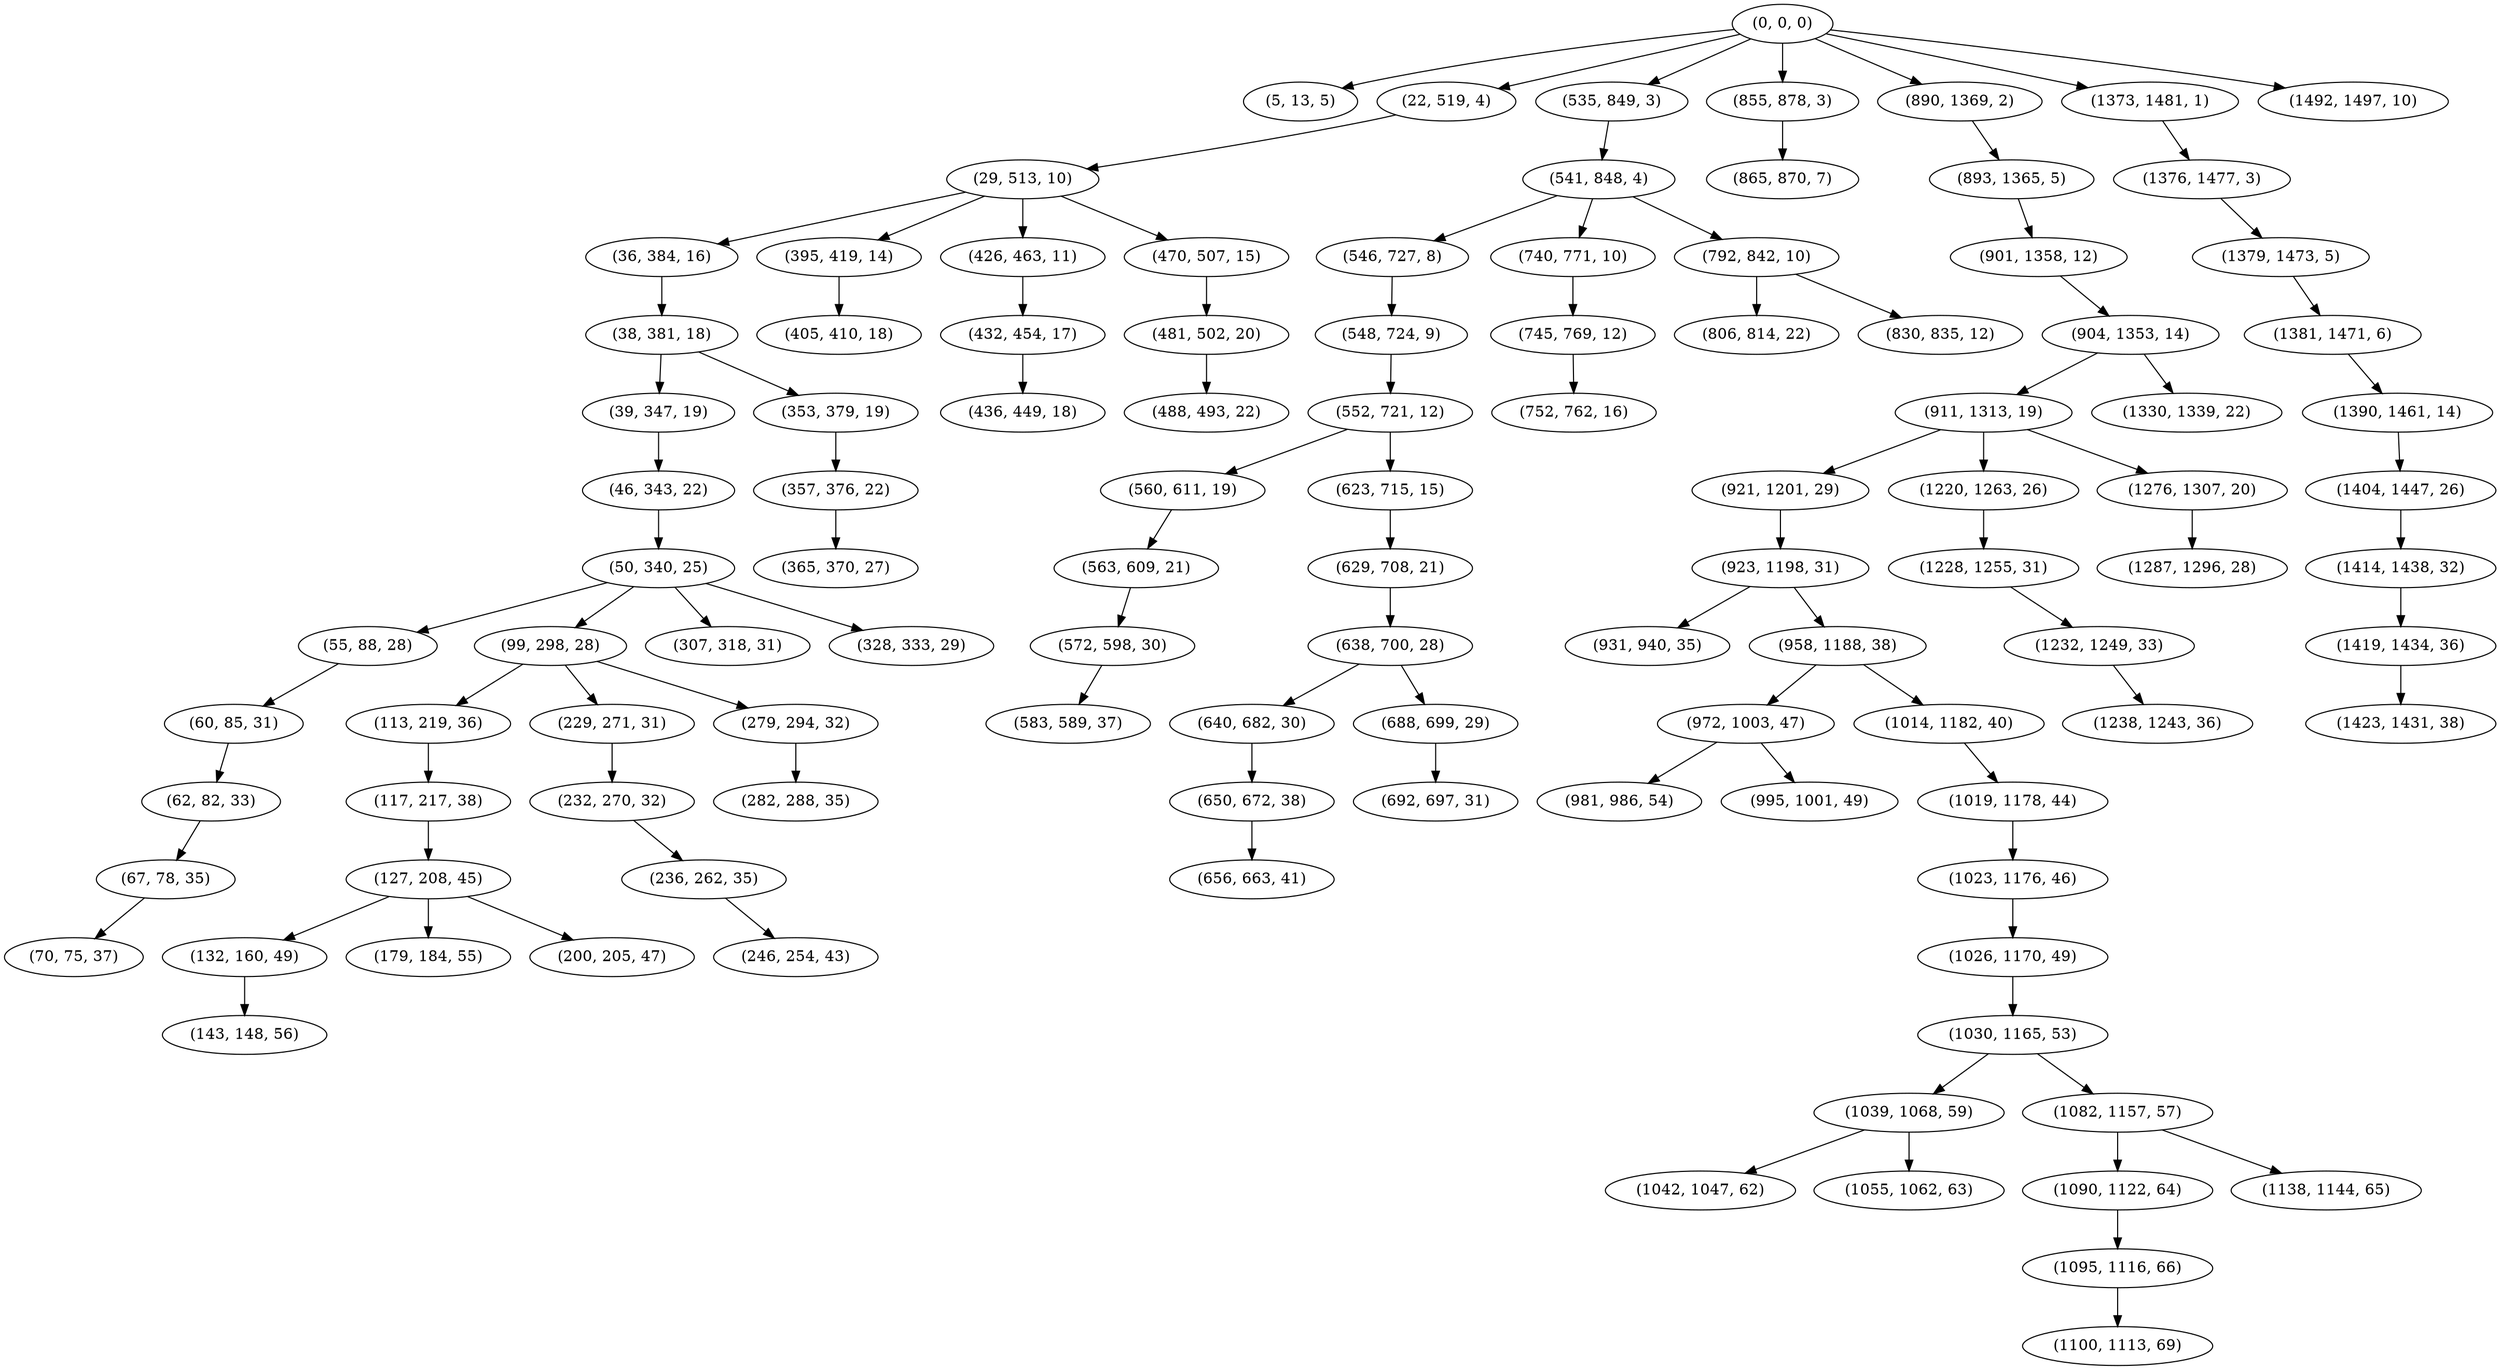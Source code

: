 digraph tree {
    "(0, 0, 0)";
    "(5, 13, 5)";
    "(22, 519, 4)";
    "(29, 513, 10)";
    "(36, 384, 16)";
    "(38, 381, 18)";
    "(39, 347, 19)";
    "(46, 343, 22)";
    "(50, 340, 25)";
    "(55, 88, 28)";
    "(60, 85, 31)";
    "(62, 82, 33)";
    "(67, 78, 35)";
    "(70, 75, 37)";
    "(99, 298, 28)";
    "(113, 219, 36)";
    "(117, 217, 38)";
    "(127, 208, 45)";
    "(132, 160, 49)";
    "(143, 148, 56)";
    "(179, 184, 55)";
    "(200, 205, 47)";
    "(229, 271, 31)";
    "(232, 270, 32)";
    "(236, 262, 35)";
    "(246, 254, 43)";
    "(279, 294, 32)";
    "(282, 288, 35)";
    "(307, 318, 31)";
    "(328, 333, 29)";
    "(353, 379, 19)";
    "(357, 376, 22)";
    "(365, 370, 27)";
    "(395, 419, 14)";
    "(405, 410, 18)";
    "(426, 463, 11)";
    "(432, 454, 17)";
    "(436, 449, 18)";
    "(470, 507, 15)";
    "(481, 502, 20)";
    "(488, 493, 22)";
    "(535, 849, 3)";
    "(541, 848, 4)";
    "(546, 727, 8)";
    "(548, 724, 9)";
    "(552, 721, 12)";
    "(560, 611, 19)";
    "(563, 609, 21)";
    "(572, 598, 30)";
    "(583, 589, 37)";
    "(623, 715, 15)";
    "(629, 708, 21)";
    "(638, 700, 28)";
    "(640, 682, 30)";
    "(650, 672, 38)";
    "(656, 663, 41)";
    "(688, 699, 29)";
    "(692, 697, 31)";
    "(740, 771, 10)";
    "(745, 769, 12)";
    "(752, 762, 16)";
    "(792, 842, 10)";
    "(806, 814, 22)";
    "(830, 835, 12)";
    "(855, 878, 3)";
    "(865, 870, 7)";
    "(890, 1369, 2)";
    "(893, 1365, 5)";
    "(901, 1358, 12)";
    "(904, 1353, 14)";
    "(911, 1313, 19)";
    "(921, 1201, 29)";
    "(923, 1198, 31)";
    "(931, 940, 35)";
    "(958, 1188, 38)";
    "(972, 1003, 47)";
    "(981, 986, 54)";
    "(995, 1001, 49)";
    "(1014, 1182, 40)";
    "(1019, 1178, 44)";
    "(1023, 1176, 46)";
    "(1026, 1170, 49)";
    "(1030, 1165, 53)";
    "(1039, 1068, 59)";
    "(1042, 1047, 62)";
    "(1055, 1062, 63)";
    "(1082, 1157, 57)";
    "(1090, 1122, 64)";
    "(1095, 1116, 66)";
    "(1100, 1113, 69)";
    "(1138, 1144, 65)";
    "(1220, 1263, 26)";
    "(1228, 1255, 31)";
    "(1232, 1249, 33)";
    "(1238, 1243, 36)";
    "(1276, 1307, 20)";
    "(1287, 1296, 28)";
    "(1330, 1339, 22)";
    "(1373, 1481, 1)";
    "(1376, 1477, 3)";
    "(1379, 1473, 5)";
    "(1381, 1471, 6)";
    "(1390, 1461, 14)";
    "(1404, 1447, 26)";
    "(1414, 1438, 32)";
    "(1419, 1434, 36)";
    "(1423, 1431, 38)";
    "(1492, 1497, 10)";
    "(0, 0, 0)" -> "(5, 13, 5)";
    "(0, 0, 0)" -> "(22, 519, 4)";
    "(0, 0, 0)" -> "(535, 849, 3)";
    "(0, 0, 0)" -> "(855, 878, 3)";
    "(0, 0, 0)" -> "(890, 1369, 2)";
    "(0, 0, 0)" -> "(1373, 1481, 1)";
    "(0, 0, 0)" -> "(1492, 1497, 10)";
    "(22, 519, 4)" -> "(29, 513, 10)";
    "(29, 513, 10)" -> "(36, 384, 16)";
    "(29, 513, 10)" -> "(395, 419, 14)";
    "(29, 513, 10)" -> "(426, 463, 11)";
    "(29, 513, 10)" -> "(470, 507, 15)";
    "(36, 384, 16)" -> "(38, 381, 18)";
    "(38, 381, 18)" -> "(39, 347, 19)";
    "(38, 381, 18)" -> "(353, 379, 19)";
    "(39, 347, 19)" -> "(46, 343, 22)";
    "(46, 343, 22)" -> "(50, 340, 25)";
    "(50, 340, 25)" -> "(55, 88, 28)";
    "(50, 340, 25)" -> "(99, 298, 28)";
    "(50, 340, 25)" -> "(307, 318, 31)";
    "(50, 340, 25)" -> "(328, 333, 29)";
    "(55, 88, 28)" -> "(60, 85, 31)";
    "(60, 85, 31)" -> "(62, 82, 33)";
    "(62, 82, 33)" -> "(67, 78, 35)";
    "(67, 78, 35)" -> "(70, 75, 37)";
    "(99, 298, 28)" -> "(113, 219, 36)";
    "(99, 298, 28)" -> "(229, 271, 31)";
    "(99, 298, 28)" -> "(279, 294, 32)";
    "(113, 219, 36)" -> "(117, 217, 38)";
    "(117, 217, 38)" -> "(127, 208, 45)";
    "(127, 208, 45)" -> "(132, 160, 49)";
    "(127, 208, 45)" -> "(179, 184, 55)";
    "(127, 208, 45)" -> "(200, 205, 47)";
    "(132, 160, 49)" -> "(143, 148, 56)";
    "(229, 271, 31)" -> "(232, 270, 32)";
    "(232, 270, 32)" -> "(236, 262, 35)";
    "(236, 262, 35)" -> "(246, 254, 43)";
    "(279, 294, 32)" -> "(282, 288, 35)";
    "(353, 379, 19)" -> "(357, 376, 22)";
    "(357, 376, 22)" -> "(365, 370, 27)";
    "(395, 419, 14)" -> "(405, 410, 18)";
    "(426, 463, 11)" -> "(432, 454, 17)";
    "(432, 454, 17)" -> "(436, 449, 18)";
    "(470, 507, 15)" -> "(481, 502, 20)";
    "(481, 502, 20)" -> "(488, 493, 22)";
    "(535, 849, 3)" -> "(541, 848, 4)";
    "(541, 848, 4)" -> "(546, 727, 8)";
    "(541, 848, 4)" -> "(740, 771, 10)";
    "(541, 848, 4)" -> "(792, 842, 10)";
    "(546, 727, 8)" -> "(548, 724, 9)";
    "(548, 724, 9)" -> "(552, 721, 12)";
    "(552, 721, 12)" -> "(560, 611, 19)";
    "(552, 721, 12)" -> "(623, 715, 15)";
    "(560, 611, 19)" -> "(563, 609, 21)";
    "(563, 609, 21)" -> "(572, 598, 30)";
    "(572, 598, 30)" -> "(583, 589, 37)";
    "(623, 715, 15)" -> "(629, 708, 21)";
    "(629, 708, 21)" -> "(638, 700, 28)";
    "(638, 700, 28)" -> "(640, 682, 30)";
    "(638, 700, 28)" -> "(688, 699, 29)";
    "(640, 682, 30)" -> "(650, 672, 38)";
    "(650, 672, 38)" -> "(656, 663, 41)";
    "(688, 699, 29)" -> "(692, 697, 31)";
    "(740, 771, 10)" -> "(745, 769, 12)";
    "(745, 769, 12)" -> "(752, 762, 16)";
    "(792, 842, 10)" -> "(806, 814, 22)";
    "(792, 842, 10)" -> "(830, 835, 12)";
    "(855, 878, 3)" -> "(865, 870, 7)";
    "(890, 1369, 2)" -> "(893, 1365, 5)";
    "(893, 1365, 5)" -> "(901, 1358, 12)";
    "(901, 1358, 12)" -> "(904, 1353, 14)";
    "(904, 1353, 14)" -> "(911, 1313, 19)";
    "(904, 1353, 14)" -> "(1330, 1339, 22)";
    "(911, 1313, 19)" -> "(921, 1201, 29)";
    "(911, 1313, 19)" -> "(1220, 1263, 26)";
    "(911, 1313, 19)" -> "(1276, 1307, 20)";
    "(921, 1201, 29)" -> "(923, 1198, 31)";
    "(923, 1198, 31)" -> "(931, 940, 35)";
    "(923, 1198, 31)" -> "(958, 1188, 38)";
    "(958, 1188, 38)" -> "(972, 1003, 47)";
    "(958, 1188, 38)" -> "(1014, 1182, 40)";
    "(972, 1003, 47)" -> "(981, 986, 54)";
    "(972, 1003, 47)" -> "(995, 1001, 49)";
    "(1014, 1182, 40)" -> "(1019, 1178, 44)";
    "(1019, 1178, 44)" -> "(1023, 1176, 46)";
    "(1023, 1176, 46)" -> "(1026, 1170, 49)";
    "(1026, 1170, 49)" -> "(1030, 1165, 53)";
    "(1030, 1165, 53)" -> "(1039, 1068, 59)";
    "(1030, 1165, 53)" -> "(1082, 1157, 57)";
    "(1039, 1068, 59)" -> "(1042, 1047, 62)";
    "(1039, 1068, 59)" -> "(1055, 1062, 63)";
    "(1082, 1157, 57)" -> "(1090, 1122, 64)";
    "(1082, 1157, 57)" -> "(1138, 1144, 65)";
    "(1090, 1122, 64)" -> "(1095, 1116, 66)";
    "(1095, 1116, 66)" -> "(1100, 1113, 69)";
    "(1220, 1263, 26)" -> "(1228, 1255, 31)";
    "(1228, 1255, 31)" -> "(1232, 1249, 33)";
    "(1232, 1249, 33)" -> "(1238, 1243, 36)";
    "(1276, 1307, 20)" -> "(1287, 1296, 28)";
    "(1373, 1481, 1)" -> "(1376, 1477, 3)";
    "(1376, 1477, 3)" -> "(1379, 1473, 5)";
    "(1379, 1473, 5)" -> "(1381, 1471, 6)";
    "(1381, 1471, 6)" -> "(1390, 1461, 14)";
    "(1390, 1461, 14)" -> "(1404, 1447, 26)";
    "(1404, 1447, 26)" -> "(1414, 1438, 32)";
    "(1414, 1438, 32)" -> "(1419, 1434, 36)";
    "(1419, 1434, 36)" -> "(1423, 1431, 38)";
}
